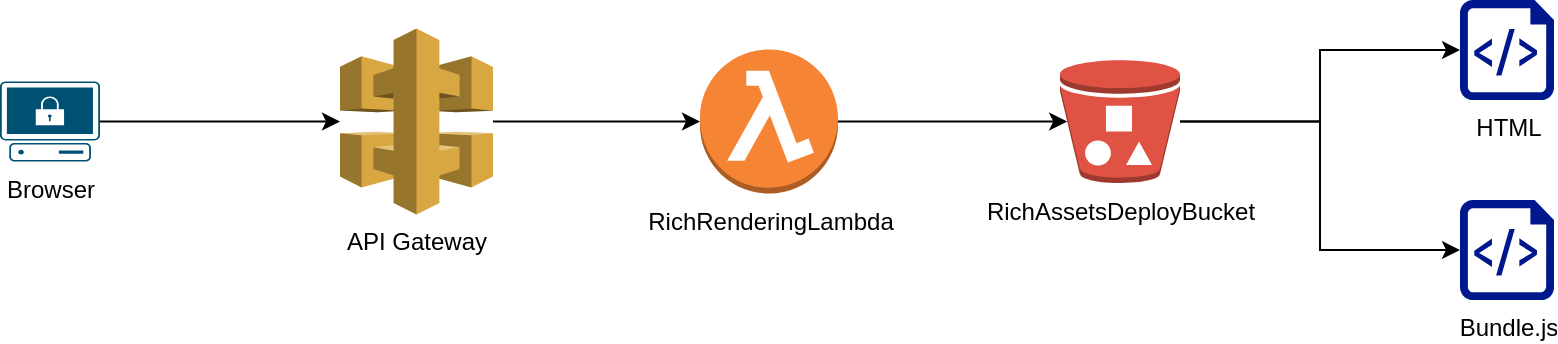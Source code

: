 <mxfile version="26.2.14">
  <diagram name="第 1 页" id="HmteNyJ8tClewV1FlfIS">
    <mxGraphModel dx="1773" dy="515" grid="1" gridSize="10" guides="1" tooltips="1" connect="1" arrows="1" fold="1" page="1" pageScale="1" pageWidth="827" pageHeight="1169" math="0" shadow="0">
      <root>
        <mxCell id="0" />
        <mxCell id="1" parent="0" />
        <mxCell id="ikWfeAi_N5jJVHAKg0Ye-1" value="RichAssetsDeployBucket" style="outlineConnect=0;dashed=0;verticalLabelPosition=bottom;verticalAlign=top;align=center;html=1;shape=mxgraph.aws3.bucket_with_objects;fillColor=#E05243;gradientColor=none;" vertex="1" parent="1">
          <mxGeometry x="320" y="130" width="60" height="61.5" as="geometry" />
        </mxCell>
        <mxCell id="ikWfeAi_N5jJVHAKg0Ye-3" value="HTML" style="sketch=0;aspect=fixed;pointerEvents=1;shadow=0;dashed=0;html=1;strokeColor=none;labelPosition=center;verticalLabelPosition=bottom;verticalAlign=top;align=center;fillColor=#00188D;shape=mxgraph.azure.script_file" vertex="1" parent="1">
          <mxGeometry x="520" y="100" width="47" height="50" as="geometry" />
        </mxCell>
        <mxCell id="ikWfeAi_N5jJVHAKg0Ye-4" value="Bundle.js" style="sketch=0;aspect=fixed;pointerEvents=1;shadow=0;dashed=0;html=1;strokeColor=none;labelPosition=center;verticalLabelPosition=bottom;verticalAlign=top;align=center;fillColor=#00188D;shape=mxgraph.azure.script_file" vertex="1" parent="1">
          <mxGeometry x="520" y="200" width="47" height="50" as="geometry" />
        </mxCell>
        <mxCell id="ikWfeAi_N5jJVHAKg0Ye-5" value="RichRenderingLambda" style="outlineConnect=0;dashed=0;verticalLabelPosition=bottom;verticalAlign=top;align=center;html=1;shape=mxgraph.aws3.lambda_function;fillColor=#F58534;gradientColor=none;" vertex="1" parent="1">
          <mxGeometry x="140" y="124.75" width="69" height="72" as="geometry" />
        </mxCell>
        <mxCell id="ikWfeAi_N5jJVHAKg0Ye-7" style="edgeStyle=orthogonalEdgeStyle;rounded=0;orthogonalLoop=1;jettySize=auto;html=1;entryX=0.06;entryY=0.5;entryDx=0;entryDy=0;entryPerimeter=0;" edge="1" parent="1" source="ikWfeAi_N5jJVHAKg0Ye-5" target="ikWfeAi_N5jJVHAKg0Ye-1">
          <mxGeometry relative="1" as="geometry" />
        </mxCell>
        <mxCell id="ikWfeAi_N5jJVHAKg0Ye-8" style="edgeStyle=orthogonalEdgeStyle;rounded=0;orthogonalLoop=1;jettySize=auto;html=1;entryX=0;entryY=0.5;entryDx=0;entryDy=0;entryPerimeter=0;" edge="1" parent="1" source="ikWfeAi_N5jJVHAKg0Ye-1" target="ikWfeAi_N5jJVHAKg0Ye-3">
          <mxGeometry relative="1" as="geometry" />
        </mxCell>
        <mxCell id="ikWfeAi_N5jJVHAKg0Ye-9" style="edgeStyle=orthogonalEdgeStyle;rounded=0;orthogonalLoop=1;jettySize=auto;html=1;entryX=0;entryY=0.5;entryDx=0;entryDy=0;entryPerimeter=0;" edge="1" parent="1" source="ikWfeAi_N5jJVHAKg0Ye-1" target="ikWfeAi_N5jJVHAKg0Ye-4">
          <mxGeometry relative="1" as="geometry" />
        </mxCell>
        <mxCell id="ikWfeAi_N5jJVHAKg0Ye-10" value="API Gateway" style="outlineConnect=0;dashed=0;verticalLabelPosition=bottom;verticalAlign=top;align=center;html=1;shape=mxgraph.aws3.api_gateway;fillColor=#D9A741;gradientColor=none;" vertex="1" parent="1">
          <mxGeometry x="-40" y="114.25" width="76.5" height="93" as="geometry" />
        </mxCell>
        <mxCell id="ikWfeAi_N5jJVHAKg0Ye-11" style="edgeStyle=orthogonalEdgeStyle;rounded=0;orthogonalLoop=1;jettySize=auto;html=1;entryX=0;entryY=0.5;entryDx=0;entryDy=0;entryPerimeter=0;" edge="1" parent="1" source="ikWfeAi_N5jJVHAKg0Ye-10" target="ikWfeAi_N5jJVHAKg0Ye-5">
          <mxGeometry relative="1" as="geometry" />
        </mxCell>
        <mxCell id="ikWfeAi_N5jJVHAKg0Ye-13" style="edgeStyle=orthogonalEdgeStyle;rounded=0;orthogonalLoop=1;jettySize=auto;html=1;" edge="1" parent="1" source="ikWfeAi_N5jJVHAKg0Ye-12" target="ikWfeAi_N5jJVHAKg0Ye-10">
          <mxGeometry relative="1" as="geometry" />
        </mxCell>
        <mxCell id="ikWfeAi_N5jJVHAKg0Ye-12" value="Browser" style="points=[[0.02,0.015,0],[0.5,0,0],[0.98,0.015,0],[1,0.38,0],[0.895,0.98,0],[0.5,1,0],[0.105,0.98,0],[0,0.38,0]];verticalLabelPosition=bottom;sketch=0;html=1;verticalAlign=top;aspect=fixed;align=center;pointerEvents=1;shape=mxgraph.cisco19.secure_endpoint_pc;fillColor=#005073;strokeColor=none;" vertex="1" parent="1">
          <mxGeometry x="-210" y="140.75" width="50" height="40" as="geometry" />
        </mxCell>
      </root>
    </mxGraphModel>
  </diagram>
</mxfile>
